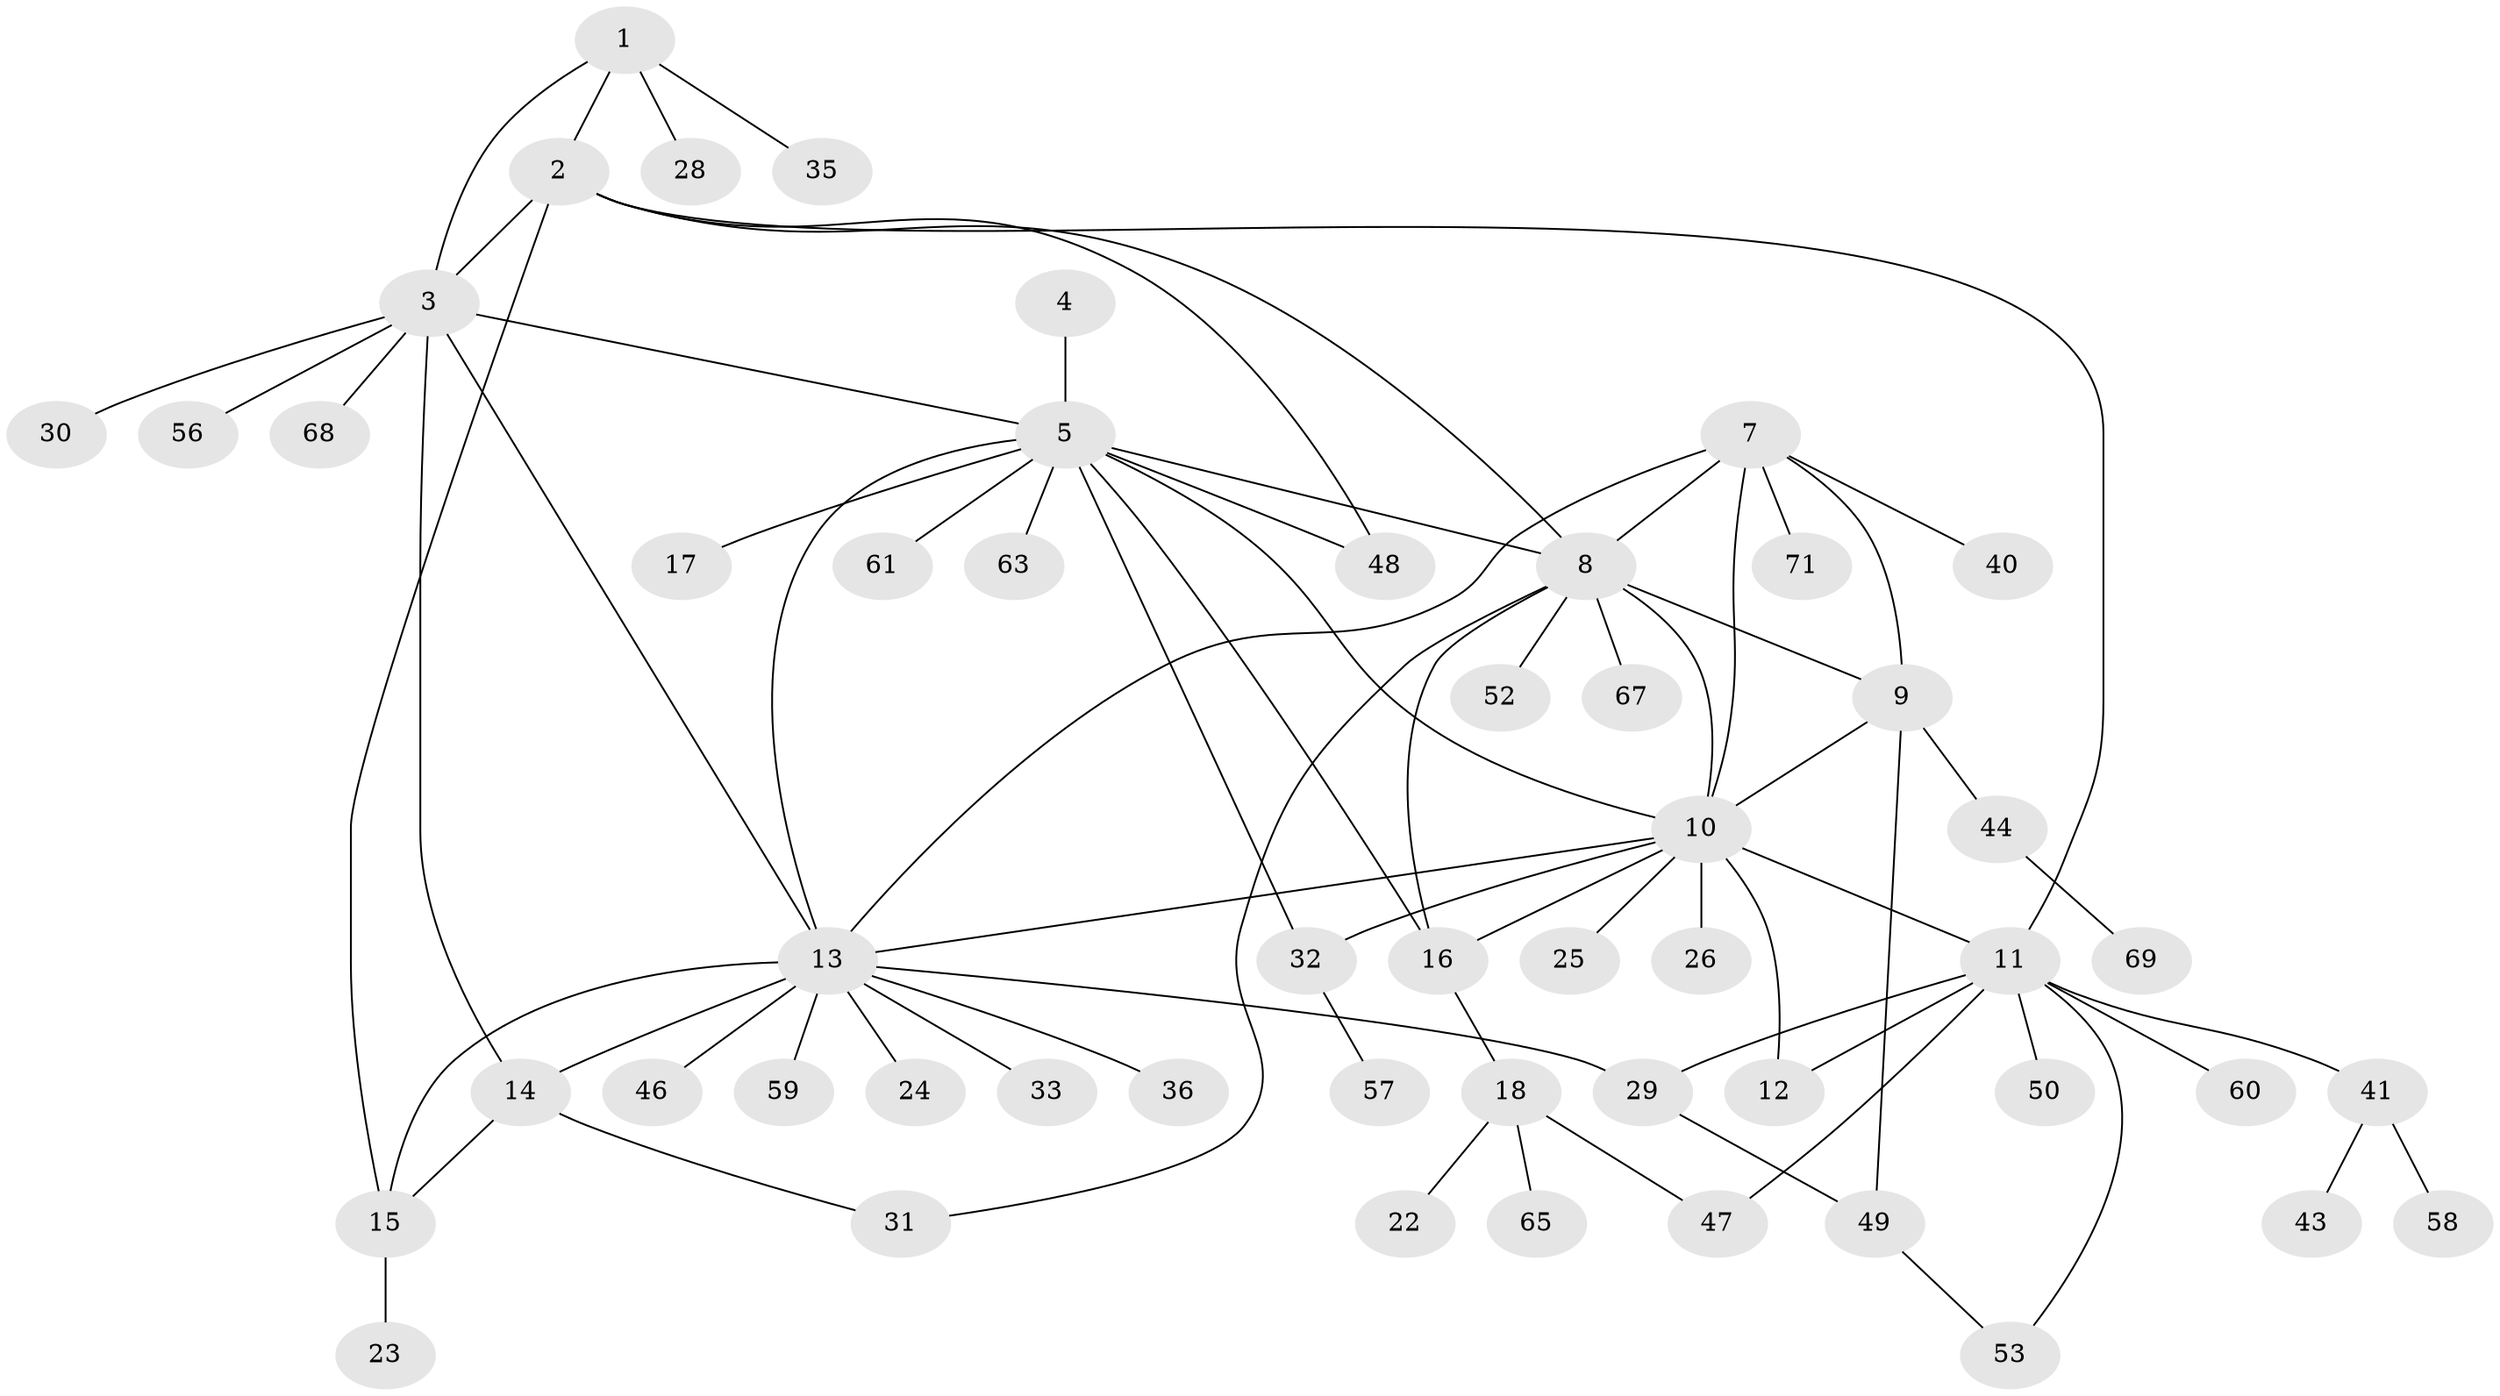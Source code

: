 // original degree distribution, {3: 0.09722222222222222, 7: 0.013888888888888888, 9: 0.027777777777777776, 4: 0.06944444444444445, 10: 0.027777777777777776, 5: 0.041666666666666664, 11: 0.013888888888888888, 2: 0.18055555555555555, 12: 0.013888888888888888, 6: 0.013888888888888888, 1: 0.5}
// Generated by graph-tools (version 1.1) at 2025/11/02/27/25 16:11:34]
// undirected, 53 vertices, 75 edges
graph export_dot {
graph [start="1"]
  node [color=gray90,style=filled];
  1 [super="+19"];
  2 [super="+62"];
  3 [super="+37"];
  4 [super="+20"];
  5 [super="+6"];
  7 [super="+27"];
  8 [super="+38"];
  9 [super="+54"];
  10 [super="+45"];
  11 [super="+64"];
  12;
  13 [super="+51"];
  14 [super="+39"];
  15 [super="+72"];
  16;
  17;
  18 [super="+21"];
  22;
  23;
  24;
  25 [super="+42"];
  26;
  28;
  29 [super="+66"];
  30;
  31;
  32 [super="+34"];
  33;
  35;
  36;
  40;
  41 [super="+55"];
  43;
  44 [super="+70"];
  46;
  47;
  48;
  49;
  50;
  52;
  53;
  56;
  57;
  58;
  59;
  60;
  61;
  63;
  65;
  67;
  68;
  69;
  71;
  1 -- 2;
  1 -- 3;
  1 -- 35;
  1 -- 28;
  2 -- 3;
  2 -- 8;
  2 -- 11;
  2 -- 15 [weight=2];
  2 -- 48;
  3 -- 30;
  3 -- 56;
  3 -- 68;
  3 -- 13;
  3 -- 5;
  3 -- 14;
  4 -- 5 [weight=2];
  5 -- 10;
  5 -- 17;
  5 -- 32;
  5 -- 8;
  5 -- 13;
  5 -- 16;
  5 -- 48;
  5 -- 61;
  5 -- 63;
  7 -- 8;
  7 -- 9;
  7 -- 13;
  7 -- 71;
  7 -- 40;
  7 -- 10;
  8 -- 9;
  8 -- 10;
  8 -- 16;
  8 -- 52;
  8 -- 67;
  8 -- 31;
  9 -- 44;
  9 -- 49;
  9 -- 10;
  10 -- 11;
  10 -- 12;
  10 -- 13;
  10 -- 25;
  10 -- 26;
  10 -- 16;
  10 -- 32;
  11 -- 12;
  11 -- 29;
  11 -- 41;
  11 -- 47;
  11 -- 50;
  11 -- 53;
  11 -- 60;
  13 -- 14;
  13 -- 15;
  13 -- 24;
  13 -- 29;
  13 -- 33;
  13 -- 36;
  13 -- 46;
  13 -- 59;
  14 -- 15;
  14 -- 31;
  15 -- 23;
  16 -- 18;
  18 -- 22;
  18 -- 47;
  18 -- 65;
  29 -- 49;
  32 -- 57;
  41 -- 43;
  41 -- 58;
  44 -- 69;
  49 -- 53;
}
